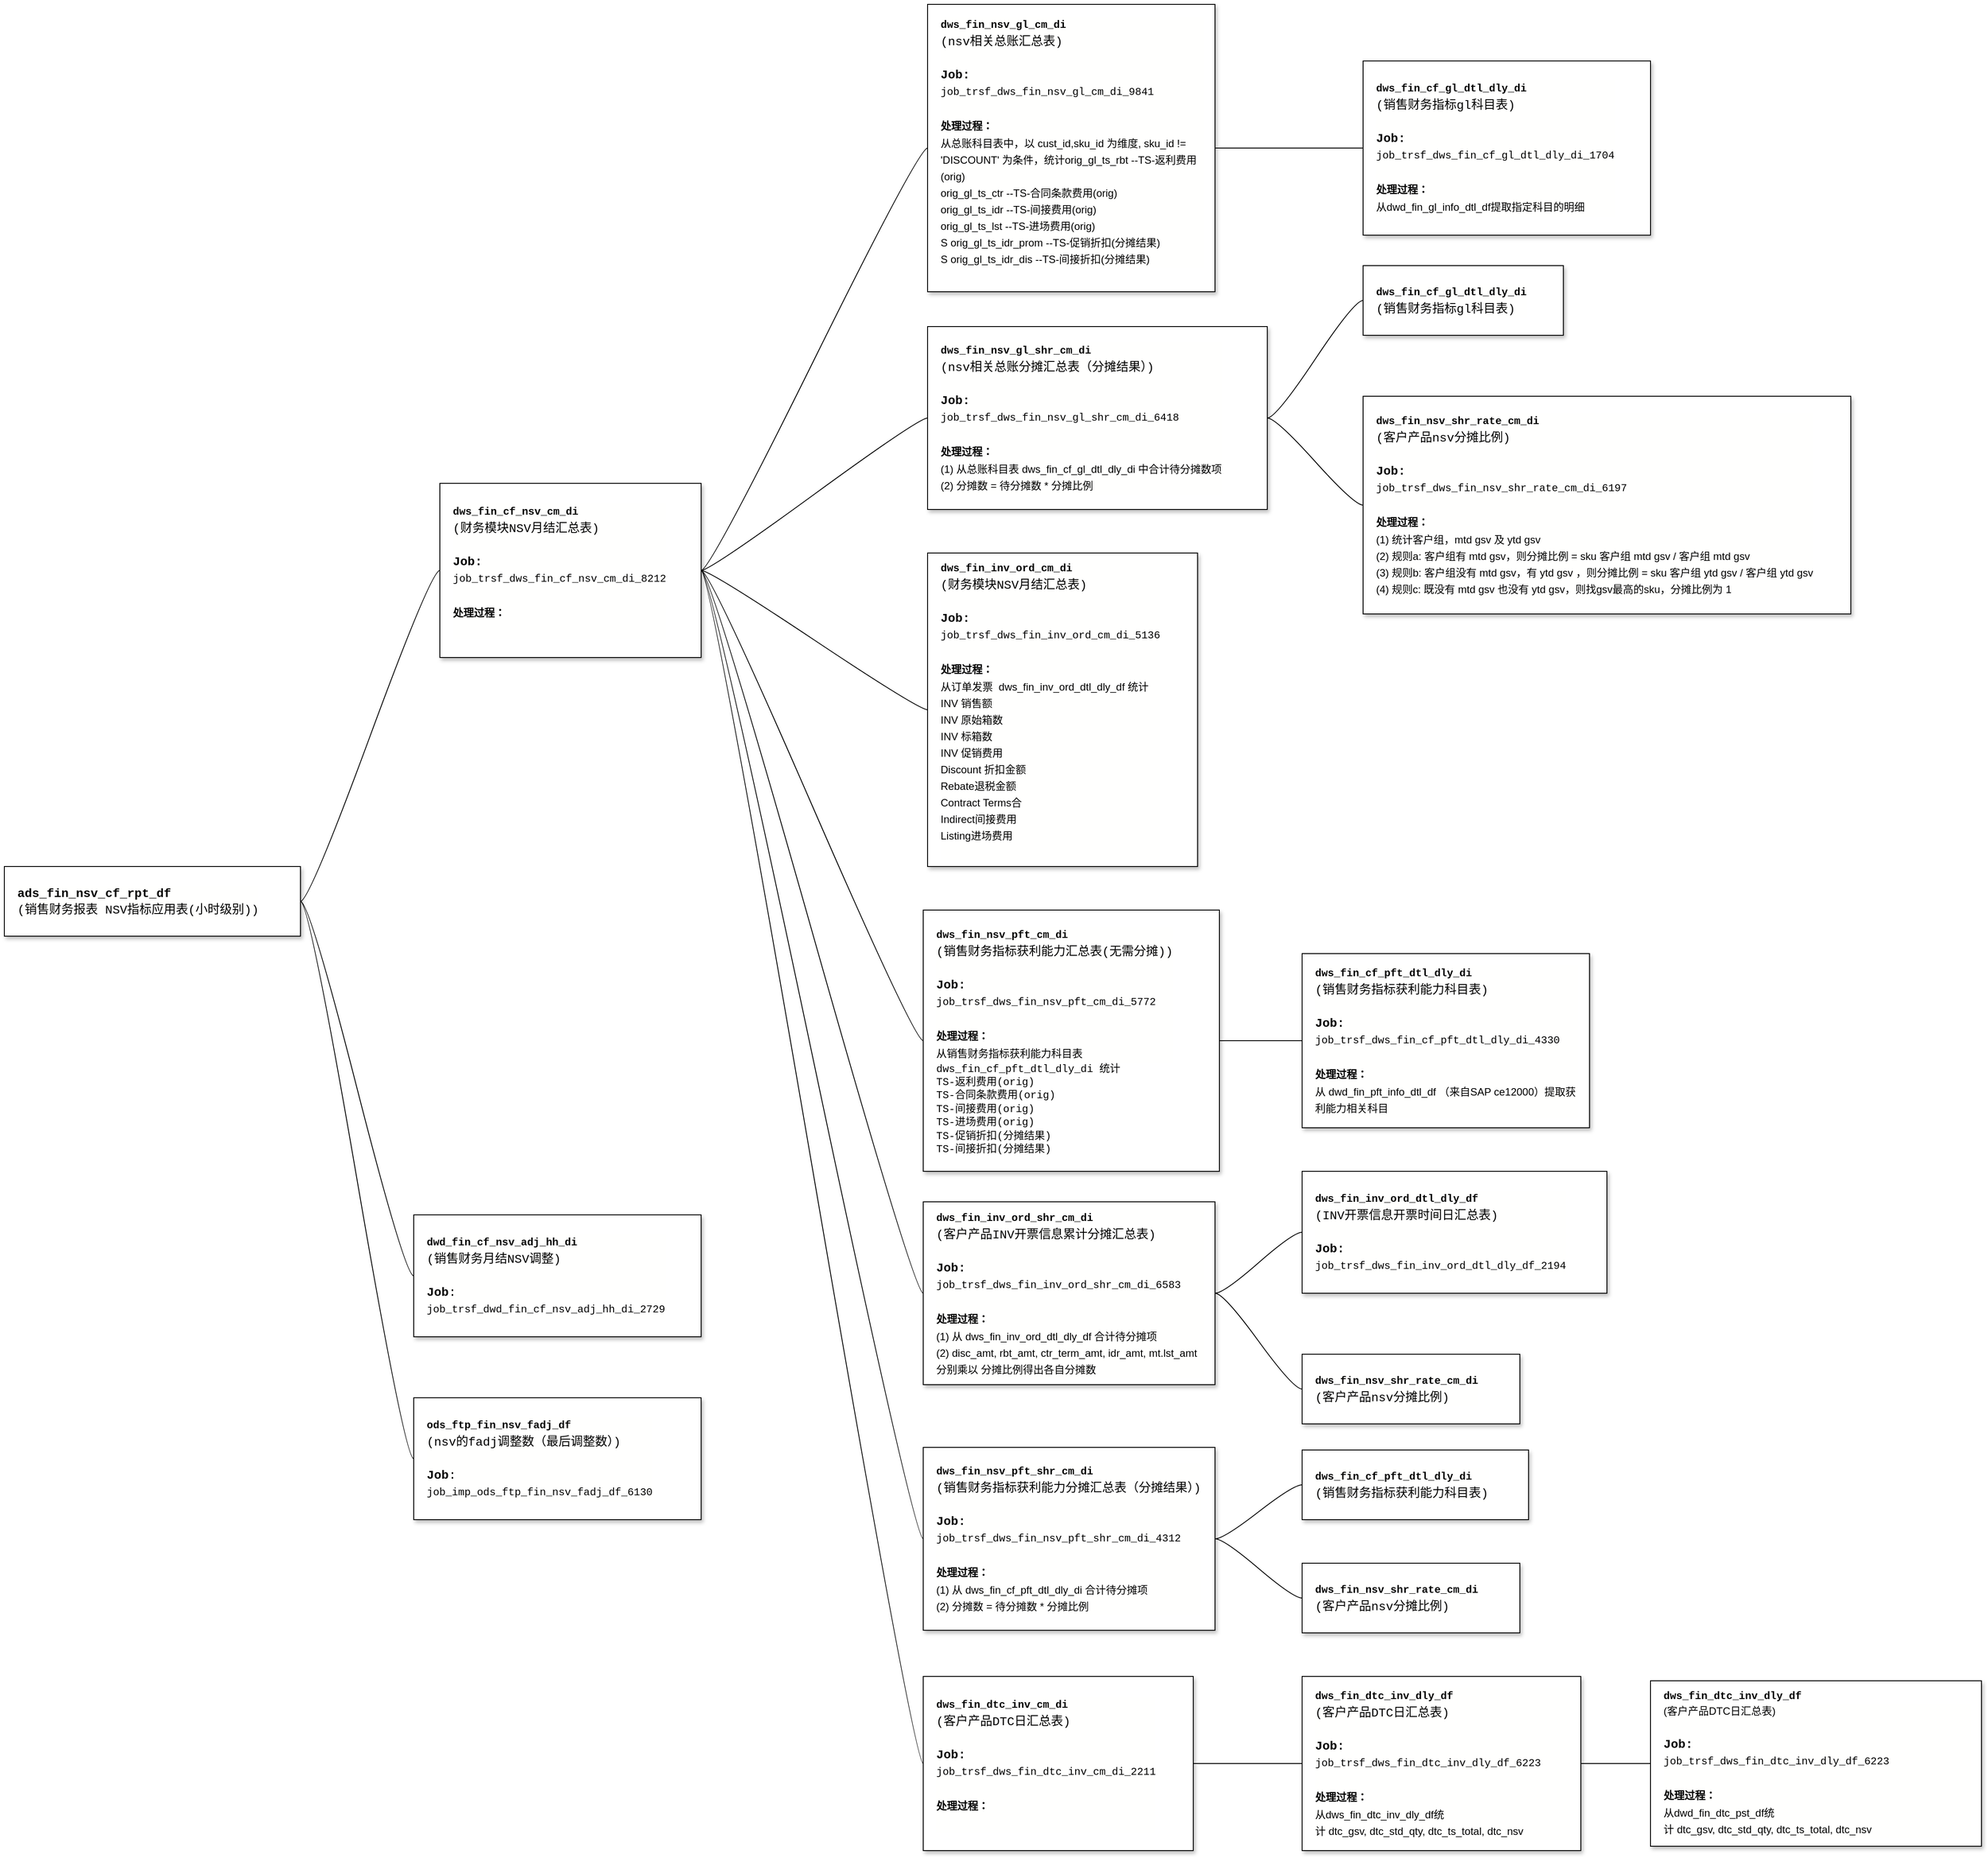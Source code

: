 <mxfile version="22.1.18" type="github">
  <diagram name="第 1 页" id="lyR7plTBhS6jm25HHeXX">
    <mxGraphModel dx="2514" dy="878" grid="1" gridSize="10" guides="1" tooltips="1" connect="1" arrows="1" fold="1" page="1" pageScale="1" pageWidth="827" pageHeight="1169" math="0" shadow="0">
      <root>
        <mxCell id="0" />
        <mxCell id="1" parent="0" />
        <mxCell id="bTSbOXXRGPCNgvXaSEfL-14" value="" style="edgeStyle=entityRelationEdgeStyle;rounded=0;orthogonalLoop=1;jettySize=auto;html=1;startArrow=none;endArrow=none;segment=10;curved=1;sourcePerimeterSpacing=0;targetPerimeterSpacing=0;" edge="1" parent="1" source="bTSbOXXRGPCNgvXaSEfL-9" target="bTSbOXXRGPCNgvXaSEfL-13">
          <mxGeometry relative="1" as="geometry" />
        </mxCell>
        <mxCell id="bTSbOXXRGPCNgvXaSEfL-20" value="" style="edgeStyle=entityRelationEdgeStyle;rounded=0;orthogonalLoop=1;jettySize=auto;html=1;startArrow=none;endArrow=none;segment=10;curved=1;sourcePerimeterSpacing=0;targetPerimeterSpacing=0;" edge="1" parent="1" source="bTSbOXXRGPCNgvXaSEfL-9" target="bTSbOXXRGPCNgvXaSEfL-19">
          <mxGeometry relative="1" as="geometry" />
        </mxCell>
        <mxCell id="bTSbOXXRGPCNgvXaSEfL-59" value="" style="edgeStyle=entityRelationEdgeStyle;rounded=0;orthogonalLoop=1;jettySize=auto;html=1;startArrow=none;endArrow=none;segment=10;curved=1;sourcePerimeterSpacing=0;targetPerimeterSpacing=0;" edge="1" parent="1" source="bTSbOXXRGPCNgvXaSEfL-9" target="bTSbOXXRGPCNgvXaSEfL-58">
          <mxGeometry relative="1" as="geometry" />
        </mxCell>
        <mxCell id="bTSbOXXRGPCNgvXaSEfL-9" value="&lt;div style=&quot;background-color: rgb(255, 255, 254); font-family: Consolas, &amp;quot;Courier New&amp;quot;, monospace; font-size: 14px; line-height: 19px;&quot;&gt;&lt;b&gt;ads_fin_nsv_cf_rpt_df&lt;/b&gt;&lt;/div&gt;&lt;div style=&quot;background-color: rgb(255, 255, 254); font-family: Consolas, &amp;quot;Courier New&amp;quot;, monospace; font-size: 14px; line-height: 19px;&quot;&gt;(销售财务报表 NSV指标应用表(小时级别))&lt;/div&gt;" style="whiteSpace=wrap;html=1;rounded=0;arcSize=50;align=left;verticalAlign=middle;strokeWidth=1;autosize=1;spacing=15;treeFolding=1;treeMoving=1;newEdgeStyle={&quot;edgeStyle&quot;:&quot;entityRelationEdgeStyle&quot;,&quot;startArrow&quot;:&quot;none&quot;,&quot;endArrow&quot;:&quot;none&quot;,&quot;segment&quot;:10,&quot;curved&quot;:1,&quot;sourcePerimeterSpacing&quot;:0,&quot;targetPerimeterSpacing&quot;:0};shadow=1;" vertex="1" parent="1">
          <mxGeometry x="-330" y="1040" width="340" height="80" as="geometry" />
        </mxCell>
        <mxCell id="bTSbOXXRGPCNgvXaSEfL-16" value="" style="edgeStyle=entityRelationEdgeStyle;rounded=0;orthogonalLoop=1;jettySize=auto;html=1;startArrow=none;endArrow=none;segment=10;curved=1;sourcePerimeterSpacing=0;targetPerimeterSpacing=0;" edge="1" parent="1" source="bTSbOXXRGPCNgvXaSEfL-13" target="bTSbOXXRGPCNgvXaSEfL-15">
          <mxGeometry relative="1" as="geometry" />
        </mxCell>
        <mxCell id="bTSbOXXRGPCNgvXaSEfL-22" value="" style="edgeStyle=entityRelationEdgeStyle;rounded=0;orthogonalLoop=1;jettySize=auto;html=1;startArrow=none;endArrow=none;segment=10;curved=1;sourcePerimeterSpacing=0;targetPerimeterSpacing=0;" edge="1" parent="1" source="bTSbOXXRGPCNgvXaSEfL-13" target="bTSbOXXRGPCNgvXaSEfL-21">
          <mxGeometry relative="1" as="geometry" />
        </mxCell>
        <mxCell id="bTSbOXXRGPCNgvXaSEfL-28" value="" style="edgeStyle=entityRelationEdgeStyle;rounded=0;orthogonalLoop=1;jettySize=auto;html=1;startArrow=none;endArrow=none;segment=10;curved=1;sourcePerimeterSpacing=0;targetPerimeterSpacing=0;" edge="1" parent="1" source="bTSbOXXRGPCNgvXaSEfL-13" target="bTSbOXXRGPCNgvXaSEfL-27">
          <mxGeometry relative="1" as="geometry" />
        </mxCell>
        <mxCell id="bTSbOXXRGPCNgvXaSEfL-30" value="" style="edgeStyle=entityRelationEdgeStyle;rounded=0;orthogonalLoop=1;jettySize=auto;html=1;startArrow=none;endArrow=none;segment=10;curved=1;sourcePerimeterSpacing=0;targetPerimeterSpacing=0;" edge="1" parent="1" source="bTSbOXXRGPCNgvXaSEfL-13" target="bTSbOXXRGPCNgvXaSEfL-29">
          <mxGeometry relative="1" as="geometry" />
        </mxCell>
        <mxCell id="bTSbOXXRGPCNgvXaSEfL-36" value="" style="edgeStyle=entityRelationEdgeStyle;rounded=0;orthogonalLoop=1;jettySize=auto;html=1;startArrow=none;endArrow=none;segment=10;curved=1;sourcePerimeterSpacing=0;targetPerimeterSpacing=0;" edge="1" parent="1" source="bTSbOXXRGPCNgvXaSEfL-13" target="bTSbOXXRGPCNgvXaSEfL-35">
          <mxGeometry relative="1" as="geometry" />
        </mxCell>
        <mxCell id="bTSbOXXRGPCNgvXaSEfL-45" value="" style="edgeStyle=entityRelationEdgeStyle;rounded=0;orthogonalLoop=1;jettySize=auto;html=1;startArrow=none;endArrow=none;segment=10;curved=1;sourcePerimeterSpacing=0;targetPerimeterSpacing=0;" edge="1" parent="1" source="bTSbOXXRGPCNgvXaSEfL-13" target="bTSbOXXRGPCNgvXaSEfL-44">
          <mxGeometry relative="1" as="geometry" />
        </mxCell>
        <mxCell id="bTSbOXXRGPCNgvXaSEfL-53" value="" style="edgeStyle=entityRelationEdgeStyle;rounded=0;orthogonalLoop=1;jettySize=auto;html=1;startArrow=none;endArrow=none;segment=10;curved=1;sourcePerimeterSpacing=0;targetPerimeterSpacing=0;" edge="1" parent="1" source="bTSbOXXRGPCNgvXaSEfL-13" target="bTSbOXXRGPCNgvXaSEfL-52">
          <mxGeometry relative="1" as="geometry" />
        </mxCell>
        <mxCell id="bTSbOXXRGPCNgvXaSEfL-13" value="&lt;div style=&quot;background-color: rgb(255, 255, 254); line-height: 19px;&quot;&gt;&lt;font face=&quot;Consolas, Courier New, monospace&quot;&gt;&lt;b&gt;dws_fin_cf_nsv_cm_di&lt;/b&gt;&lt;/font&gt;&lt;br&gt;&lt;/div&gt;&lt;div style=&quot;background-color: rgb(255, 255, 254); font-family: Consolas, &amp;quot;Courier New&amp;quot;, monospace; font-size: 14px; line-height: 19px;&quot;&gt;(财务模块NSV月结汇总表)&lt;/div&gt;&lt;div style=&quot;background-color: rgb(255, 255, 254); font-family: Consolas, &amp;quot;Courier New&amp;quot;, monospace; font-size: 14px; line-height: 19px;&quot;&gt;&lt;br&gt;&lt;/div&gt;&lt;div style=&quot;background-color: rgb(255, 255, 254); font-family: Consolas, &amp;quot;Courier New&amp;quot;, monospace; font-size: 14px; line-height: 19px;&quot;&gt;&lt;b&gt;Job:&lt;/b&gt;&lt;/div&gt;&lt;div style=&quot;background-color: rgb(255, 255, 254); line-height: 19px;&quot;&gt;&lt;font face=&quot;Consolas, Courier New, monospace&quot;&gt;job_trsf_dws_fin_cf_nsv_cm_di_8212&lt;/font&gt;&lt;br&gt;&lt;/div&gt;&lt;div style=&quot;background-color: rgb(255, 255, 254); line-height: 19px;&quot;&gt;&lt;font face=&quot;Consolas, Courier New, monospace&quot;&gt;&lt;br&gt;&lt;/font&gt;&lt;/div&gt;&lt;div style=&quot;background-color: rgb(255, 255, 254); line-height: 19px;&quot;&gt;&lt;font face=&quot;Consolas, Courier New, monospace&quot;&gt;&lt;b&gt;处理过程：&lt;/b&gt;&lt;/font&gt;&lt;/div&gt;&lt;div style=&quot;background-color: rgb(255, 255, 254); line-height: 19px;&quot;&gt;&lt;br&gt;&lt;/div&gt;" style="whiteSpace=wrap;html=1;rounded=0;arcSize=50;align=left;verticalAlign=middle;strokeWidth=1;autosize=1;spacing=15;treeFolding=1;treeMoving=1;newEdgeStyle={&quot;edgeStyle&quot;:&quot;entityRelationEdgeStyle&quot;,&quot;startArrow&quot;:&quot;none&quot;,&quot;endArrow&quot;:&quot;none&quot;,&quot;segment&quot;:10,&quot;curved&quot;:1,&quot;sourcePerimeterSpacing&quot;:0,&quot;targetPerimeterSpacing&quot;:0};shadow=1;" vertex="1" parent="1">
          <mxGeometry x="170" y="600" width="300" height="200" as="geometry" />
        </mxCell>
        <mxCell id="bTSbOXXRGPCNgvXaSEfL-18" value="" style="edgeStyle=entityRelationEdgeStyle;rounded=0;orthogonalLoop=1;jettySize=auto;html=1;startArrow=none;endArrow=none;segment=10;curved=1;sourcePerimeterSpacing=0;targetPerimeterSpacing=0;" edge="1" parent="1" source="bTSbOXXRGPCNgvXaSEfL-15" target="bTSbOXXRGPCNgvXaSEfL-17">
          <mxGeometry relative="1" as="geometry" />
        </mxCell>
        <mxCell id="bTSbOXXRGPCNgvXaSEfL-15" value="&lt;div style=&quot;background-color: rgb(255, 255, 254); line-height: 19px;&quot;&gt;&lt;font face=&quot;Consolas, Courier New, monospace&quot;&gt;&lt;b&gt;dws_fin_nsv_gl_cm_di&lt;/b&gt;&lt;/font&gt;&lt;br&gt;&lt;/div&gt;&lt;div style=&quot;background-color: rgb(255, 255, 254); font-family: Consolas, &amp;quot;Courier New&amp;quot;, monospace; font-size: 14px; line-height: 19px;&quot;&gt;(nsv相关总账汇总表)&lt;/div&gt;&lt;div style=&quot;background-color: rgb(255, 255, 254); font-family: Consolas, &amp;quot;Courier New&amp;quot;, monospace; font-size: 14px; line-height: 19px;&quot;&gt;&lt;br&gt;&lt;/div&gt;&lt;div style=&quot;background-color: rgb(255, 255, 254); font-family: Consolas, &amp;quot;Courier New&amp;quot;, monospace; font-size: 14px; line-height: 19px;&quot;&gt;&lt;b&gt;Job:&lt;/b&gt;&lt;/div&gt;&lt;div style=&quot;background-color: rgb(255, 255, 254); line-height: 19px;&quot;&gt;&lt;font face=&quot;Consolas, Courier New, monospace&quot;&gt;job_trsf_dws_fin_nsv_gl_cm_di_9841&lt;/font&gt;&lt;br&gt;&lt;/div&gt;&lt;div style=&quot;background-color: rgb(255, 255, 254); line-height: 19px;&quot;&gt;&lt;font face=&quot;Consolas, Courier New, monospace&quot;&gt;&lt;br&gt;&lt;/font&gt;&lt;/div&gt;&lt;div style=&quot;background-color: rgb(255, 255, 254); line-height: 19px;&quot;&gt;&lt;font face=&quot;Consolas, Courier New, monospace&quot;&gt;&lt;b&gt;处理过程：&lt;/b&gt;&lt;/font&gt;&lt;/div&gt;&lt;div style=&quot;background-color: rgb(255, 255, 254); line-height: 19px;&quot;&gt;从总账科目表中，以 cust_id,sku_id 为维度, sku_id != &#39;DISCOUNT&#39; 为条件，统计orig_gl_ts_rbt --TS-返利费用(orig)&lt;/div&gt;&lt;div style=&quot;background-color: rgb(255, 255, 254); line-height: 19px;&quot;&gt;orig_gl_ts_ctr --TS-合同条款费用(orig)&lt;/div&gt;&lt;div style=&quot;background-color: rgb(255, 255, 254); line-height: 19px;&quot;&gt;orig_gl_ts_idr --TS-间接费用(orig)&lt;/div&gt;&lt;div style=&quot;background-color: rgb(255, 255, 254); line-height: 19px;&quot;&gt;orig_gl_ts_lst --TS-进场费用(orig)&lt;/div&gt;&lt;div style=&quot;background-color: rgb(255, 255, 254); line-height: 19px;&quot;&gt;S orig_gl_ts_idr_prom --TS-促销折扣(分摊结果)&lt;/div&gt;&lt;div style=&quot;background-color: rgb(255, 255, 254); line-height: 19px;&quot;&gt;S orig_gl_ts_idr_dis --TS-间接折扣(分摊结果)&lt;/div&gt;&lt;div&gt;&lt;br&gt;&lt;/div&gt;" style="whiteSpace=wrap;html=1;rounded=0;arcSize=50;align=left;verticalAlign=middle;strokeWidth=1;autosize=1;spacing=15;treeFolding=1;treeMoving=1;newEdgeStyle={&quot;edgeStyle&quot;:&quot;entityRelationEdgeStyle&quot;,&quot;startArrow&quot;:&quot;none&quot;,&quot;endArrow&quot;:&quot;none&quot;,&quot;segment&quot;:10,&quot;curved&quot;:1,&quot;sourcePerimeterSpacing&quot;:0,&quot;targetPerimeterSpacing&quot;:0};shadow=1;" vertex="1" parent="1">
          <mxGeometry x="730" y="50" width="330" height="330" as="geometry" />
        </mxCell>
        <mxCell id="bTSbOXXRGPCNgvXaSEfL-17" value="&lt;div style=&quot;background-color: rgb(255, 255, 254); line-height: 19px;&quot;&gt;&lt;font face=&quot;Consolas, Courier New, monospace&quot;&gt;&lt;b&gt;dws_fin_cf_gl_dtl_dly_di&lt;/b&gt;&lt;/font&gt;&lt;br&gt;&lt;/div&gt;&lt;div style=&quot;background-color: rgb(255, 255, 254); font-family: Consolas, &amp;quot;Courier New&amp;quot;, monospace; font-size: 14px; line-height: 19px;&quot;&gt;(销售财务指标gl科目表)&lt;/div&gt;&lt;div style=&quot;background-color: rgb(255, 255, 254); font-family: Consolas, &amp;quot;Courier New&amp;quot;, monospace; font-size: 14px; line-height: 19px;&quot;&gt;&lt;br&gt;&lt;/div&gt;&lt;div style=&quot;background-color: rgb(255, 255, 254); font-family: Consolas, &amp;quot;Courier New&amp;quot;, monospace; font-size: 14px; line-height: 19px;&quot;&gt;&lt;b&gt;Job:&lt;/b&gt;&lt;/div&gt;&lt;div style=&quot;background-color: rgb(255, 255, 254); line-height: 19px;&quot;&gt;&lt;font face=&quot;Consolas, Courier New, monospace&quot;&gt;job_trsf_dws_fin_cf_gl_dtl_dly_di_1704&lt;/font&gt;&lt;br&gt;&lt;/div&gt;&lt;div style=&quot;background-color: rgb(255, 255, 254); line-height: 19px;&quot;&gt;&lt;font face=&quot;Consolas, Courier New, monospace&quot;&gt;&lt;br&gt;&lt;/font&gt;&lt;/div&gt;&lt;div style=&quot;background-color: rgb(255, 255, 254); line-height: 19px;&quot;&gt;&lt;font face=&quot;Consolas, Courier New, monospace&quot;&gt;&lt;b&gt;处理过程：&lt;/b&gt;&lt;/font&gt;&lt;/div&gt;&lt;div style=&quot;background-color: rgb(255, 255, 254); line-height: 19px;&quot;&gt;&lt;font face=&quot;Consolas, Courier New, monospace&quot;&gt;从&lt;/font&gt;dwd_fin_gl_info_dtl_df提取指定科目的明细&lt;/div&gt;" style="whiteSpace=wrap;html=1;rounded=0;arcSize=50;align=left;verticalAlign=middle;strokeWidth=1;autosize=1;spacing=15;treeFolding=1;treeMoving=1;newEdgeStyle={&quot;edgeStyle&quot;:&quot;entityRelationEdgeStyle&quot;,&quot;startArrow&quot;:&quot;none&quot;,&quot;endArrow&quot;:&quot;none&quot;,&quot;segment&quot;:10,&quot;curved&quot;:1,&quot;sourcePerimeterSpacing&quot;:0,&quot;targetPerimeterSpacing&quot;:0};shadow=1;" vertex="1" parent="1">
          <mxGeometry x="1230" y="115" width="330" height="200" as="geometry" />
        </mxCell>
        <mxCell id="bTSbOXXRGPCNgvXaSEfL-19" value="&lt;div style=&quot;background-color: rgb(255, 255, 254); line-height: 19px;&quot;&gt;&lt;font face=&quot;Consolas, Courier New, monospace&quot;&gt;&lt;b&gt;dwd_fin_cf_nsv_adj_hh_di&lt;/b&gt;&lt;/font&gt;&lt;br&gt;&lt;/div&gt;&lt;div style=&quot;background-color: rgb(255, 255, 254); font-family: Consolas, &amp;quot;Courier New&amp;quot;, monospace; font-size: 14px; line-height: 19px;&quot;&gt;(销售财务月结NSV调整)&lt;/div&gt;&lt;div style=&quot;background-color: rgb(255, 255, 254); font-family: Consolas, &amp;quot;Courier New&amp;quot;, monospace; font-size: 14px; line-height: 19px;&quot;&gt;&lt;br&gt;&lt;/div&gt;&lt;div style=&quot;background-color: rgb(255, 255, 254); font-family: Consolas, &amp;quot;Courier New&amp;quot;, monospace; font-size: 14px; line-height: 19px;&quot;&gt;&lt;b&gt;Job&lt;/b&gt;:&lt;/div&gt;&lt;div style=&quot;background-color: rgb(255, 255, 254); line-height: 19px;&quot;&gt;&lt;span style=&quot;font-family: Consolas, &amp;quot;Courier New&amp;quot;, monospace;&quot;&gt;job_trsf_dwd_fin_cf_nsv_adj_hh_di_2729&lt;/span&gt;&lt;/div&gt;" style="whiteSpace=wrap;html=1;rounded=0;arcSize=50;align=left;verticalAlign=middle;strokeWidth=1;autosize=1;spacing=15;treeFolding=1;treeMoving=1;newEdgeStyle={&quot;edgeStyle&quot;:&quot;entityRelationEdgeStyle&quot;,&quot;startArrow&quot;:&quot;none&quot;,&quot;endArrow&quot;:&quot;none&quot;,&quot;segment&quot;:10,&quot;curved&quot;:1,&quot;sourcePerimeterSpacing&quot;:0,&quot;targetPerimeterSpacing&quot;:0};shadow=1;" vertex="1" parent="1">
          <mxGeometry x="140" y="1440" width="330" height="140" as="geometry" />
        </mxCell>
        <mxCell id="bTSbOXXRGPCNgvXaSEfL-24" value="" style="edgeStyle=entityRelationEdgeStyle;rounded=0;orthogonalLoop=1;jettySize=auto;html=1;startArrow=none;endArrow=none;segment=10;curved=1;sourcePerimeterSpacing=0;targetPerimeterSpacing=0;" edge="1" parent="1" source="bTSbOXXRGPCNgvXaSEfL-21" target="bTSbOXXRGPCNgvXaSEfL-23">
          <mxGeometry relative="1" as="geometry" />
        </mxCell>
        <mxCell id="bTSbOXXRGPCNgvXaSEfL-26" value="" style="edgeStyle=entityRelationEdgeStyle;rounded=0;orthogonalLoop=1;jettySize=auto;html=1;startArrow=none;endArrow=none;segment=10;curved=1;sourcePerimeterSpacing=0;targetPerimeterSpacing=0;" edge="1" parent="1" source="bTSbOXXRGPCNgvXaSEfL-21" target="bTSbOXXRGPCNgvXaSEfL-25">
          <mxGeometry relative="1" as="geometry" />
        </mxCell>
        <mxCell id="bTSbOXXRGPCNgvXaSEfL-21" value="&lt;div style=&quot;background-color: rgb(255, 255, 254); line-height: 19px;&quot;&gt;&lt;font face=&quot;Consolas, Courier New, monospace&quot;&gt;&lt;b&gt;dws_fin_nsv_gl_shr_cm_di&lt;/b&gt;&lt;/font&gt;&lt;br&gt;&lt;/div&gt;&lt;div style=&quot;background-color: rgb(255, 255, 254); font-family: Consolas, &amp;quot;Courier New&amp;quot;, monospace; font-size: 14px; line-height: 19px;&quot;&gt;(nsv相关总账分摊汇总表（分摊结果）)&lt;/div&gt;&lt;div style=&quot;background-color: rgb(255, 255, 254); font-family: Consolas, &amp;quot;Courier New&amp;quot;, monospace; font-size: 14px; line-height: 19px;&quot;&gt;&lt;br&gt;&lt;/div&gt;&lt;div style=&quot;background-color: rgb(255, 255, 254); font-family: Consolas, &amp;quot;Courier New&amp;quot;, monospace; font-size: 14px; line-height: 19px;&quot;&gt;&lt;b&gt;Job:&lt;/b&gt;&lt;/div&gt;&lt;div style=&quot;background-color: rgb(255, 255, 254); line-height: 19px;&quot;&gt;&lt;font face=&quot;Consolas, Courier New, monospace&quot;&gt;job_trsf_dws_fin_nsv_gl_shr_cm_di_6418&lt;/font&gt;&lt;br&gt;&lt;/div&gt;&lt;div style=&quot;background-color: rgb(255, 255, 254); line-height: 19px;&quot;&gt;&lt;font face=&quot;Consolas, Courier New, monospace&quot;&gt;&lt;br&gt;&lt;/font&gt;&lt;/div&gt;&lt;div style=&quot;background-color: rgb(255, 255, 254); line-height: 19px;&quot;&gt;&lt;font face=&quot;Consolas, Courier New, monospace&quot;&gt;&lt;b&gt;处理过程：&lt;/b&gt;&lt;/font&gt;&lt;/div&gt;&lt;div style=&quot;background-color: rgb(255, 255, 254); line-height: 19px;&quot;&gt;(1) 从总账科目表&amp;nbsp;dws_fin_cf_gl_dtl_dly_di 中合计待分摊数项&lt;/div&gt;&lt;div style=&quot;background-color: rgb(255, 255, 254); line-height: 19px;&quot;&gt;(2) 分摊数 = 待分摊数 * 分摊比例&lt;/div&gt;" style="whiteSpace=wrap;html=1;rounded=0;arcSize=50;align=left;verticalAlign=middle;strokeWidth=1;autosize=1;spacing=15;treeFolding=1;treeMoving=1;newEdgeStyle={&quot;edgeStyle&quot;:&quot;entityRelationEdgeStyle&quot;,&quot;startArrow&quot;:&quot;none&quot;,&quot;endArrow&quot;:&quot;none&quot;,&quot;segment&quot;:10,&quot;curved&quot;:1,&quot;sourcePerimeterSpacing&quot;:0,&quot;targetPerimeterSpacing&quot;:0};shadow=1;" vertex="1" parent="1">
          <mxGeometry x="730" y="420" width="390" height="210" as="geometry" />
        </mxCell>
        <mxCell id="bTSbOXXRGPCNgvXaSEfL-23" value="&lt;div style=&quot;background-color: rgb(255, 255, 254); line-height: 19px;&quot;&gt;&lt;div style=&quot;font-family: Consolas, &amp;quot;Courier New&amp;quot;, monospace; font-size: 14px; line-height: 19px;&quot;&gt;&lt;div style=&quot;border-color: var(--border-color); font-family: Helvetica; font-size: 12px; line-height: 19px;&quot;&gt;&lt;font style=&quot;border-color: var(--border-color);&quot; face=&quot;Consolas, Courier New, monospace&quot;&gt;&lt;b style=&quot;border-color: var(--border-color);&quot;&gt;dws_fin_cf_gl_dtl_dly_di&lt;/b&gt;&lt;/font&gt;&lt;br style=&quot;border-color: var(--border-color);&quot;&gt;&lt;/div&gt;&lt;div style=&quot;border-color: var(--border-color); line-height: 19px;&quot;&gt;(销售财务指标gl科目表)&lt;/div&gt;&lt;/div&gt;&lt;/div&gt;" style="whiteSpace=wrap;html=1;rounded=0;arcSize=50;align=left;verticalAlign=middle;strokeWidth=1;autosize=1;spacing=15;treeFolding=1;treeMoving=1;newEdgeStyle={&quot;edgeStyle&quot;:&quot;entityRelationEdgeStyle&quot;,&quot;startArrow&quot;:&quot;none&quot;,&quot;endArrow&quot;:&quot;none&quot;,&quot;segment&quot;:10,&quot;curved&quot;:1,&quot;sourcePerimeterSpacing&quot;:0,&quot;targetPerimeterSpacing&quot;:0};shadow=1;" vertex="1" parent="1">
          <mxGeometry x="1230" y="350" width="230" height="80" as="geometry" />
        </mxCell>
        <mxCell id="bTSbOXXRGPCNgvXaSEfL-25" value="&lt;div style=&quot;background-color: rgb(255, 255, 254); line-height: 19px;&quot;&gt;&lt;font face=&quot;Consolas, Courier New, monospace&quot;&gt;&lt;b&gt;dws_fin_nsv_shr_rate_cm_di&lt;/b&gt;&lt;/font&gt;&lt;br&gt;&lt;/div&gt;&lt;div style=&quot;background-color: rgb(255, 255, 254); font-family: Consolas, &amp;quot;Courier New&amp;quot;, monospace; font-size: 14px; line-height: 19px;&quot;&gt;(客户产品nsv分摊比例)&lt;/div&gt;&lt;div style=&quot;background-color: rgb(255, 255, 254); font-family: Consolas, &amp;quot;Courier New&amp;quot;, monospace; font-size: 14px; line-height: 19px;&quot;&gt;&lt;br&gt;&lt;/div&gt;&lt;div style=&quot;background-color: rgb(255, 255, 254); font-family: Consolas, &amp;quot;Courier New&amp;quot;, monospace; font-size: 14px; line-height: 19px;&quot;&gt;&lt;b&gt;Job:&lt;/b&gt;&lt;/div&gt;&lt;div style=&quot;background-color: rgb(255, 255, 254); line-height: 19px;&quot;&gt;&lt;font face=&quot;Consolas, Courier New, monospace&quot;&gt;job_trsf_dws_fin_nsv_shr_rate_cm_di_6197&lt;/font&gt;&lt;br&gt;&lt;/div&gt;&lt;div style=&quot;background-color: rgb(255, 255, 254); line-height: 19px;&quot;&gt;&lt;font face=&quot;Consolas, Courier New, monospace&quot;&gt;&lt;br&gt;&lt;/font&gt;&lt;/div&gt;&lt;div style=&quot;background-color: rgb(255, 255, 254); line-height: 19px;&quot;&gt;&lt;font face=&quot;Consolas, Courier New, monospace&quot;&gt;&lt;b&gt;处理过程：&lt;/b&gt;&lt;/font&gt;&lt;/div&gt;&lt;div style=&quot;background-color: rgb(255, 255, 254); line-height: 19px;&quot;&gt;(1) 统计客户组，mtd gsv 及 ytd gsv&lt;/div&gt;&lt;div style=&quot;background-color: rgb(255, 255, 254); line-height: 19px;&quot;&gt;(2) 规则a: 客户组有 mtd gsv，则分摊比例 = sku 客户组 mtd gsv / 客户组 mtd gsv&lt;/div&gt;&lt;div style=&quot;background-color: rgb(255, 255, 254); line-height: 19px;&quot;&gt;(3) 规则b: 客户组没有 mtd gsv，有 ytd gsv ，则分摊比例 = sku 客户组 ytd gsv / 客户组 ytd gsv&lt;/div&gt;&lt;div style=&quot;background-color: rgb(255, 255, 254); line-height: 19px;&quot;&gt;(4) 规则c: 既没有 mtd gsv 也没有 ytd gsv，则找gsv最高的sku，分摊比例为 1&lt;/div&gt;" style="whiteSpace=wrap;html=1;rounded=0;arcSize=50;align=left;verticalAlign=middle;strokeWidth=1;autosize=1;spacing=15;treeFolding=1;treeMoving=1;newEdgeStyle={&quot;edgeStyle&quot;:&quot;entityRelationEdgeStyle&quot;,&quot;startArrow&quot;:&quot;none&quot;,&quot;endArrow&quot;:&quot;none&quot;,&quot;segment&quot;:10,&quot;curved&quot;:1,&quot;sourcePerimeterSpacing&quot;:0,&quot;targetPerimeterSpacing&quot;:0};shadow=1;" vertex="1" parent="1">
          <mxGeometry x="1230" y="500" width="560" height="250" as="geometry" />
        </mxCell>
        <mxCell id="bTSbOXXRGPCNgvXaSEfL-27" value="&lt;div style=&quot;background-color: rgb(255, 255, 254); line-height: 19px;&quot;&gt;&lt;font face=&quot;Consolas, Courier New, monospace&quot;&gt;&lt;b&gt;dws_fin_inv_ord_cm_di&lt;/b&gt;&lt;/font&gt;&lt;br&gt;&lt;/div&gt;&lt;div style=&quot;background-color: rgb(255, 255, 254); font-family: Consolas, &amp;quot;Courier New&amp;quot;, monospace; font-size: 14px; line-height: 19px;&quot;&gt;(财务模块NSV月结汇总表)&lt;/div&gt;&lt;div style=&quot;background-color: rgb(255, 255, 254); font-family: Consolas, &amp;quot;Courier New&amp;quot;, monospace; font-size: 14px; line-height: 19px;&quot;&gt;&lt;br&gt;&lt;/div&gt;&lt;div style=&quot;background-color: rgb(255, 255, 254); font-family: Consolas, &amp;quot;Courier New&amp;quot;, monospace; font-size: 14px; line-height: 19px;&quot;&gt;&lt;b&gt;Job:&lt;/b&gt;&lt;/div&gt;&lt;div style=&quot;background-color: rgb(255, 255, 254); line-height: 19px;&quot;&gt;&lt;font face=&quot;Consolas, Courier New, monospace&quot;&gt;job_trsf_dws_fin_inv_ord_cm_di_5136&lt;/font&gt;&lt;br&gt;&lt;/div&gt;&lt;div style=&quot;background-color: rgb(255, 255, 254); line-height: 19px;&quot;&gt;&lt;font face=&quot;Consolas, Courier New, monospace&quot;&gt;&lt;br&gt;&lt;/font&gt;&lt;/div&gt;&lt;div style=&quot;background-color: rgb(255, 255, 254); line-height: 19px;&quot;&gt;&lt;font face=&quot;Consolas, Courier New, monospace&quot;&gt;&lt;b&gt;处理过程：&lt;/b&gt;&lt;/font&gt;&lt;/div&gt;&lt;div style=&quot;background-color: rgb(255, 255, 254); line-height: 19px;&quot;&gt;从订单发票&amp;nbsp;&amp;nbsp;dws_fin_inv_ord_dtl_dly_df&amp;nbsp;统计&lt;/div&gt;&lt;div style=&quot;background-color: rgb(255, 255, 254); line-height: 19px;&quot;&gt;&lt;div style=&quot;line-height: 19px;&quot;&gt;INV 销售额&lt;/div&gt;&lt;div style=&quot;line-height: 19px;&quot;&gt;INV 原始箱数&lt;/div&gt;&lt;div style=&quot;line-height: 19px;&quot;&gt;INV 标箱数&lt;/div&gt;&lt;div style=&quot;line-height: 19px;&quot;&gt;INV 促销费用&lt;/div&gt;&lt;div style=&quot;line-height: 19px;&quot;&gt;Discount 折扣金额&lt;/div&gt;&lt;div style=&quot;line-height: 19px;&quot;&gt;Rebate退税金额&lt;/div&gt;&lt;div style=&quot;line-height: 19px;&quot;&gt;Contract Terms合&lt;/div&gt;&lt;div style=&quot;line-height: 19px;&quot;&gt;Indirect间接费用&lt;/div&gt;&lt;div style=&quot;line-height: 19px;&quot;&gt;Listing进场费用&lt;/div&gt;&lt;div&gt;&lt;br&gt;&lt;/div&gt;&lt;/div&gt;" style="whiteSpace=wrap;html=1;rounded=0;arcSize=50;align=left;verticalAlign=middle;strokeWidth=1;autosize=1;spacing=15;treeFolding=1;treeMoving=1;newEdgeStyle={&quot;edgeStyle&quot;:&quot;entityRelationEdgeStyle&quot;,&quot;startArrow&quot;:&quot;none&quot;,&quot;endArrow&quot;:&quot;none&quot;,&quot;segment&quot;:10,&quot;curved&quot;:1,&quot;sourcePerimeterSpacing&quot;:0,&quot;targetPerimeterSpacing&quot;:0};shadow=1;" vertex="1" parent="1">
          <mxGeometry x="730" y="680" width="310" height="360" as="geometry" />
        </mxCell>
        <mxCell id="bTSbOXXRGPCNgvXaSEfL-34" value="" style="edgeStyle=entityRelationEdgeStyle;rounded=0;orthogonalLoop=1;jettySize=auto;html=1;startArrow=none;endArrow=none;segment=10;curved=1;sourcePerimeterSpacing=0;targetPerimeterSpacing=0;" edge="1" parent="1" source="bTSbOXXRGPCNgvXaSEfL-29" target="bTSbOXXRGPCNgvXaSEfL-33">
          <mxGeometry relative="1" as="geometry" />
        </mxCell>
        <mxCell id="bTSbOXXRGPCNgvXaSEfL-29" value="&lt;div style=&quot;background-color: rgb(255, 255, 254); line-height: 19px;&quot;&gt;&lt;font face=&quot;Consolas, Courier New, monospace&quot;&gt;&lt;b&gt;dws_fin_nsv_pft_cm_di&lt;/b&gt;&lt;/font&gt;&lt;br&gt;&lt;/div&gt;&lt;div style=&quot;background-color: rgb(255, 255, 254); font-family: Consolas, &amp;quot;Courier New&amp;quot;, monospace; font-size: 14px; line-height: 19px;&quot;&gt;(销售财务指标获利能力汇总表(无需分摊))&lt;/div&gt;&lt;div style=&quot;background-color: rgb(255, 255, 254); font-family: Consolas, &amp;quot;Courier New&amp;quot;, monospace; font-size: 14px; line-height: 19px;&quot;&gt;&lt;br&gt;&lt;/div&gt;&lt;div style=&quot;background-color: rgb(255, 255, 254); font-family: Consolas, &amp;quot;Courier New&amp;quot;, monospace; font-size: 14px; line-height: 19px;&quot;&gt;&lt;b&gt;Job:&lt;/b&gt;&lt;/div&gt;&lt;div style=&quot;background-color: rgb(255, 255, 254); line-height: 19px;&quot;&gt;&lt;font face=&quot;Consolas, Courier New, monospace&quot;&gt;job_trsf_dws_fin_nsv_pft_cm_di_5772&lt;/font&gt;&lt;br&gt;&lt;/div&gt;&lt;div style=&quot;background-color: rgb(255, 255, 254); line-height: 19px;&quot;&gt;&lt;font face=&quot;Consolas, Courier New, monospace&quot;&gt;&lt;br&gt;&lt;/font&gt;&lt;/div&gt;&lt;div style=&quot;background-color: rgb(255, 255, 254); line-height: 19px;&quot;&gt;&lt;font face=&quot;Consolas, Courier New, monospace&quot;&gt;&lt;b&gt;处理过程：&lt;/b&gt;&lt;/font&gt;&lt;/div&gt;&lt;div style=&quot;background-color: rgb(255, 255, 254); line-height: 19px;&quot;&gt;从销售财务指标获利能力科目表&amp;nbsp;&lt;/div&gt;&lt;span style=&quot;font-family: Consolas, &amp;quot;Courier New&amp;quot;, monospace;&quot;&gt;dws_fin_cf_pft_dtl_dly_di&amp;nbsp;统计&lt;/span&gt;&lt;br&gt;&lt;div style=&quot;&quot;&gt;&lt;font face=&quot;Consolas, Courier New, monospace&quot;&gt;TS-返利费用(orig)&lt;/font&gt;&lt;/div&gt;&lt;div style=&quot;&quot;&gt;&lt;font face=&quot;Consolas, Courier New, monospace&quot;&gt;TS-合同条款费用(orig)&lt;/font&gt;&lt;/div&gt;&lt;div style=&quot;&quot;&gt;&lt;font face=&quot;Consolas, Courier New, monospace&quot;&gt;TS-间接费用(orig)&lt;/font&gt;&lt;/div&gt;&lt;div style=&quot;&quot;&gt;&lt;font face=&quot;Consolas, Courier New, monospace&quot;&gt;TS-进场费用(orig)&lt;/font&gt;&lt;/div&gt;&lt;div style=&quot;&quot;&gt;&lt;font face=&quot;Consolas, Courier New, monospace&quot;&gt;TS-促销折扣(分摊结果)&lt;/font&gt;&lt;/div&gt;&lt;div style=&quot;&quot;&gt;&lt;font face=&quot;Consolas, Courier New, monospace&quot;&gt;TS-间接折扣(分摊结果)&lt;/font&gt;&lt;/div&gt;" style="whiteSpace=wrap;html=1;rounded=0;arcSize=50;align=left;verticalAlign=middle;strokeWidth=1;autosize=1;spacing=15;treeFolding=1;treeMoving=1;newEdgeStyle={&quot;edgeStyle&quot;:&quot;entityRelationEdgeStyle&quot;,&quot;startArrow&quot;:&quot;none&quot;,&quot;endArrow&quot;:&quot;none&quot;,&quot;segment&quot;:10,&quot;curved&quot;:1,&quot;sourcePerimeterSpacing&quot;:0,&quot;targetPerimeterSpacing&quot;:0};shadow=1;" vertex="1" parent="1">
          <mxGeometry x="725" y="1090" width="340" height="300" as="geometry" />
        </mxCell>
        <mxCell id="bTSbOXXRGPCNgvXaSEfL-33" value="&lt;div style=&quot;background-color: rgb(255, 255, 254); line-height: 19px;&quot;&gt;&lt;font face=&quot;Consolas, Courier New, monospace&quot;&gt;&lt;b&gt;dws_fin_cf_pft_dtl_dly_di&lt;/b&gt;&lt;/font&gt;&lt;br&gt;&lt;/div&gt;&lt;div style=&quot;background-color: rgb(255, 255, 254); font-family: Consolas, &amp;quot;Courier New&amp;quot;, monospace; font-size: 14px; line-height: 19px;&quot;&gt;(销售财务指标获利能力科目表)&lt;/div&gt;&lt;div style=&quot;background-color: rgb(255, 255, 254); font-family: Consolas, &amp;quot;Courier New&amp;quot;, monospace; font-size: 14px; line-height: 19px;&quot;&gt;&lt;br&gt;&lt;/div&gt;&lt;div style=&quot;background-color: rgb(255, 255, 254); font-family: Consolas, &amp;quot;Courier New&amp;quot;, monospace; font-size: 14px; line-height: 19px;&quot;&gt;&lt;b&gt;Job:&lt;/b&gt;&lt;/div&gt;&lt;div style=&quot;background-color: rgb(255, 255, 254); line-height: 19px;&quot;&gt;&lt;font face=&quot;Consolas, Courier New, monospace&quot;&gt;job_trsf_dws_fin_cf_pft_dtl_dly_di_4330&lt;/font&gt;&lt;br&gt;&lt;/div&gt;&lt;div style=&quot;background-color: rgb(255, 255, 254); line-height: 19px;&quot;&gt;&lt;font face=&quot;Consolas, Courier New, monospace&quot;&gt;&lt;br&gt;&lt;/font&gt;&lt;/div&gt;&lt;div style=&quot;background-color: rgb(255, 255, 254); line-height: 19px;&quot;&gt;&lt;font face=&quot;Consolas, Courier New, monospace&quot;&gt;&lt;b&gt;处理过程：&lt;/b&gt;&lt;/font&gt;&lt;/div&gt;&lt;div style=&quot;background-color: rgb(255, 255, 254); line-height: 19px;&quot;&gt;从&amp;nbsp;dwd_fin_pft_info_dtl_df （来自SAP ce12000）提取获利能力相关科目&lt;/div&gt;" style="whiteSpace=wrap;html=1;rounded=0;arcSize=50;align=left;verticalAlign=middle;strokeWidth=1;autosize=1;spacing=15;treeFolding=1;treeMoving=1;newEdgeStyle={&quot;edgeStyle&quot;:&quot;entityRelationEdgeStyle&quot;,&quot;startArrow&quot;:&quot;none&quot;,&quot;endArrow&quot;:&quot;none&quot;,&quot;segment&quot;:10,&quot;curved&quot;:1,&quot;sourcePerimeterSpacing&quot;:0,&quot;targetPerimeterSpacing&quot;:0};shadow=1;" vertex="1" parent="1">
          <mxGeometry x="1160" y="1140" width="330" height="200" as="geometry" />
        </mxCell>
        <mxCell id="bTSbOXXRGPCNgvXaSEfL-38" value="" style="edgeStyle=entityRelationEdgeStyle;rounded=0;orthogonalLoop=1;jettySize=auto;html=1;startArrow=none;endArrow=none;segment=10;curved=1;sourcePerimeterSpacing=0;targetPerimeterSpacing=0;" edge="1" parent="1" source="bTSbOXXRGPCNgvXaSEfL-35" target="bTSbOXXRGPCNgvXaSEfL-37">
          <mxGeometry relative="1" as="geometry" />
        </mxCell>
        <mxCell id="bTSbOXXRGPCNgvXaSEfL-42" value="" style="edgeStyle=entityRelationEdgeStyle;rounded=0;orthogonalLoop=1;jettySize=auto;html=1;startArrow=none;endArrow=none;segment=10;curved=1;sourcePerimeterSpacing=0;targetPerimeterSpacing=0;" edge="1" parent="1" source="bTSbOXXRGPCNgvXaSEfL-35" target="bTSbOXXRGPCNgvXaSEfL-41">
          <mxGeometry relative="1" as="geometry" />
        </mxCell>
        <mxCell id="bTSbOXXRGPCNgvXaSEfL-35" value="&lt;div style=&quot;background-color: rgb(255, 255, 254); line-height: 19px;&quot;&gt;&lt;font face=&quot;Consolas, Courier New, monospace&quot;&gt;&lt;b&gt;dws_fin_inv_ord_shr_cm_di&lt;/b&gt;&lt;/font&gt;&lt;br&gt;&lt;/div&gt;&lt;div style=&quot;background-color: rgb(255, 255, 254); font-family: Consolas, &amp;quot;Courier New&amp;quot;, monospace; font-size: 14px; line-height: 19px;&quot;&gt;(客户产品INV开票信息累计分摊汇总表)&lt;/div&gt;&lt;div style=&quot;background-color: rgb(255, 255, 254); font-family: Consolas, &amp;quot;Courier New&amp;quot;, monospace; font-size: 14px; line-height: 19px;&quot;&gt;&lt;br&gt;&lt;/div&gt;&lt;div style=&quot;background-color: rgb(255, 255, 254); font-family: Consolas, &amp;quot;Courier New&amp;quot;, monospace; font-size: 14px; line-height: 19px;&quot;&gt;&lt;b&gt;Job:&lt;/b&gt;&lt;/div&gt;&lt;div style=&quot;background-color: rgb(255, 255, 254); line-height: 19px;&quot;&gt;&lt;font face=&quot;Consolas, Courier New, monospace&quot;&gt;job_trsf_dws_fin_inv_ord_shr_cm_di_6583&lt;/font&gt;&lt;br&gt;&lt;/div&gt;&lt;div style=&quot;background-color: rgb(255, 255, 254); line-height: 19px;&quot;&gt;&lt;font face=&quot;Consolas, Courier New, monospace&quot;&gt;&lt;br&gt;&lt;/font&gt;&lt;/div&gt;&lt;div style=&quot;background-color: rgb(255, 255, 254); line-height: 19px;&quot;&gt;&lt;font face=&quot;Consolas, Courier New, monospace&quot;&gt;&lt;b&gt;处理过程：&lt;/b&gt;&lt;/font&gt;&lt;/div&gt;&lt;div style=&quot;background-color: rgb(255, 255, 254); line-height: 19px;&quot;&gt;(1) 从&amp;nbsp;dws_fin_inv_ord_dtl_dly_df 合计待分摊项&lt;/div&gt;&lt;div style=&quot;background-color: rgb(255, 255, 254); line-height: 19px;&quot;&gt;(2)&amp;nbsp;disc_amt, rbt_amt, ctr_term_amt, idr_amt, mt.lst_amt 分别乘以 分摊比例得出各自分摊数&lt;/div&gt;" style="whiteSpace=wrap;html=1;rounded=0;arcSize=50;align=left;verticalAlign=middle;strokeWidth=1;autosize=1;spacing=15;treeFolding=1;treeMoving=1;newEdgeStyle={&quot;edgeStyle&quot;:&quot;entityRelationEdgeStyle&quot;,&quot;startArrow&quot;:&quot;none&quot;,&quot;endArrow&quot;:&quot;none&quot;,&quot;segment&quot;:10,&quot;curved&quot;:1,&quot;sourcePerimeterSpacing&quot;:0,&quot;targetPerimeterSpacing&quot;:0};shadow=1;" vertex="1" parent="1">
          <mxGeometry x="725" y="1425" width="335" height="210" as="geometry" />
        </mxCell>
        <mxCell id="bTSbOXXRGPCNgvXaSEfL-37" value="&lt;div style=&quot;background-color: rgb(255, 255, 254); line-height: 19px;&quot;&gt;&lt;font face=&quot;Consolas, Courier New, monospace&quot;&gt;&lt;b&gt;dws_fin_nsv_shr_rate_cm_di&lt;/b&gt;&lt;/font&gt;&lt;br&gt;&lt;/div&gt;&lt;div style=&quot;background-color: rgb(255, 255, 254); font-family: Consolas, &amp;quot;Courier New&amp;quot;, monospace; font-size: 14px; line-height: 19px;&quot;&gt;(客户产品nsv分摊比例)&lt;/div&gt;" style="whiteSpace=wrap;html=1;rounded=0;arcSize=50;align=left;verticalAlign=middle;strokeWidth=1;autosize=1;spacing=15;treeFolding=1;treeMoving=1;newEdgeStyle={&quot;edgeStyle&quot;:&quot;entityRelationEdgeStyle&quot;,&quot;startArrow&quot;:&quot;none&quot;,&quot;endArrow&quot;:&quot;none&quot;,&quot;segment&quot;:10,&quot;curved&quot;:1,&quot;sourcePerimeterSpacing&quot;:0,&quot;targetPerimeterSpacing&quot;:0};shadow=1;" vertex="1" parent="1">
          <mxGeometry x="1160" y="1600" width="250" height="80" as="geometry" />
        </mxCell>
        <mxCell id="bTSbOXXRGPCNgvXaSEfL-41" value="&lt;div style=&quot;background-color: rgb(255, 255, 254); line-height: 19px;&quot;&gt;&lt;font face=&quot;Consolas, Courier New, monospace&quot;&gt;&lt;b&gt;dws_fin_inv_ord_dtl_dly_df&lt;/b&gt;&lt;/font&gt;&lt;br&gt;&lt;/div&gt;&lt;div style=&quot;background-color: rgb(255, 255, 254); font-family: Consolas, &amp;quot;Courier New&amp;quot;, monospace; font-size: 14px; line-height: 19px;&quot;&gt;(INV开票信息开票时间日汇总表)&lt;/div&gt;&lt;div style=&quot;background-color: rgb(255, 255, 254); font-family: Consolas, &amp;quot;Courier New&amp;quot;, monospace; font-size: 14px; line-height: 19px;&quot;&gt;&lt;br&gt;&lt;/div&gt;&lt;div style=&quot;background-color: rgb(255, 255, 254); font-family: Consolas, &amp;quot;Courier New&amp;quot;, monospace; font-size: 14px; line-height: 19px;&quot;&gt;&lt;b&gt;Job:&lt;/b&gt;&lt;/div&gt;&lt;div style=&quot;background-color: rgb(255, 255, 254); line-height: 19px;&quot;&gt;&lt;font face=&quot;Consolas, Courier New, monospace&quot;&gt;job_trsf_dws_fin_inv_ord_dtl_dly_df_2194&lt;/font&gt;&lt;/div&gt;" style="whiteSpace=wrap;html=1;rounded=0;arcSize=50;align=left;verticalAlign=middle;strokeWidth=1;autosize=1;spacing=15;treeFolding=1;treeMoving=1;newEdgeStyle={&quot;edgeStyle&quot;:&quot;entityRelationEdgeStyle&quot;,&quot;startArrow&quot;:&quot;none&quot;,&quot;endArrow&quot;:&quot;none&quot;,&quot;segment&quot;:10,&quot;curved&quot;:1,&quot;sourcePerimeterSpacing&quot;:0,&quot;targetPerimeterSpacing&quot;:0};shadow=1;" vertex="1" parent="1">
          <mxGeometry x="1160" y="1390" width="350" height="140" as="geometry" />
        </mxCell>
        <mxCell id="bTSbOXXRGPCNgvXaSEfL-48" value="" style="edgeStyle=entityRelationEdgeStyle;rounded=0;orthogonalLoop=1;jettySize=auto;html=1;startArrow=none;endArrow=none;segment=10;curved=1;sourcePerimeterSpacing=0;targetPerimeterSpacing=0;" edge="1" parent="1" source="bTSbOXXRGPCNgvXaSEfL-44" target="bTSbOXXRGPCNgvXaSEfL-47">
          <mxGeometry relative="1" as="geometry" />
        </mxCell>
        <mxCell id="bTSbOXXRGPCNgvXaSEfL-50" value="" style="edgeStyle=entityRelationEdgeStyle;rounded=0;orthogonalLoop=1;jettySize=auto;html=1;startArrow=none;endArrow=none;segment=10;curved=1;sourcePerimeterSpacing=0;targetPerimeterSpacing=0;" edge="1" parent="1" source="bTSbOXXRGPCNgvXaSEfL-44" target="bTSbOXXRGPCNgvXaSEfL-49">
          <mxGeometry relative="1" as="geometry" />
        </mxCell>
        <mxCell id="bTSbOXXRGPCNgvXaSEfL-44" value="&lt;div style=&quot;background-color: rgb(255, 255, 254); line-height: 19px;&quot;&gt;&lt;font face=&quot;Consolas, Courier New, monospace&quot;&gt;&lt;b&gt;dws_fin_nsv_pft_shr_cm_di&lt;/b&gt;&lt;/font&gt;&lt;br&gt;&lt;/div&gt;&lt;div style=&quot;background-color: rgb(255, 255, 254); font-family: Consolas, &amp;quot;Courier New&amp;quot;, monospace; font-size: 14px; line-height: 19px;&quot;&gt;(销售财务指标获利能力分摊汇总表（分摊结果）)&lt;/div&gt;&lt;div style=&quot;background-color: rgb(255, 255, 254); font-family: Consolas, &amp;quot;Courier New&amp;quot;, monospace; font-size: 14px; line-height: 19px;&quot;&gt;&lt;br&gt;&lt;/div&gt;&lt;div style=&quot;background-color: rgb(255, 255, 254); font-family: Consolas, &amp;quot;Courier New&amp;quot;, monospace; font-size: 14px; line-height: 19px;&quot;&gt;&lt;b&gt;Job:&lt;/b&gt;&lt;/div&gt;&lt;div style=&quot;background-color: rgb(255, 255, 254); line-height: 19px;&quot;&gt;&lt;font face=&quot;Consolas, Courier New, monospace&quot;&gt;job_trsf_dws_fin_nsv_pft_shr_cm_di_4312&lt;/font&gt;&lt;br&gt;&lt;/div&gt;&lt;div style=&quot;background-color: rgb(255, 255, 254); line-height: 19px;&quot;&gt;&lt;font face=&quot;Consolas, Courier New, monospace&quot;&gt;&lt;br&gt;&lt;/font&gt;&lt;/div&gt;&lt;div style=&quot;background-color: rgb(255, 255, 254); line-height: 19px;&quot;&gt;&lt;font face=&quot;Consolas, Courier New, monospace&quot;&gt;&lt;b&gt;处理过程：&lt;/b&gt;&lt;/font&gt;&lt;/div&gt;&lt;div style=&quot;background-color: rgb(255, 255, 254); line-height: 19px;&quot;&gt;&lt;div style=&quot;border-color: var(--border-color); line-height: 19px;&quot;&gt;(1) 从&amp;nbsp;dws_fin_cf_pft_dtl_dly_di 合计待分摊项&lt;/div&gt;&lt;div style=&quot;border-color: var(--border-color); line-height: 19px;&quot;&gt;(2) 分摊数 = 待分摊数 * 分摊比例&lt;/div&gt;&lt;/div&gt;" style="whiteSpace=wrap;html=1;rounded=0;arcSize=50;align=left;verticalAlign=middle;strokeWidth=1;autosize=1;spacing=15;treeFolding=1;treeMoving=1;newEdgeStyle={&quot;edgeStyle&quot;:&quot;entityRelationEdgeStyle&quot;,&quot;startArrow&quot;:&quot;none&quot;,&quot;endArrow&quot;:&quot;none&quot;,&quot;segment&quot;:10,&quot;curved&quot;:1,&quot;sourcePerimeterSpacing&quot;:0,&quot;targetPerimeterSpacing&quot;:0};shadow=1;" vertex="1" parent="1">
          <mxGeometry x="725" y="1707" width="335" height="210" as="geometry" />
        </mxCell>
        <mxCell id="bTSbOXXRGPCNgvXaSEfL-47" value="&lt;div style=&quot;background-color: rgb(255, 255, 254); line-height: 19px;&quot;&gt;&lt;div style=&quot;border-color: var(--border-color); line-height: 19px;&quot;&gt;&lt;font style=&quot;border-color: var(--border-color);&quot; face=&quot;Consolas, Courier New, monospace&quot;&gt;&lt;b style=&quot;border-color: var(--border-color);&quot;&gt;dws_fin_cf_pft_dtl_dly_di&lt;/b&gt;&lt;/font&gt;&lt;br style=&quot;border-color: var(--border-color);&quot;&gt;&lt;/div&gt;&lt;div style=&quot;border-color: var(--border-color); font-family: Consolas, &amp;quot;Courier New&amp;quot;, monospace; font-size: 14px; line-height: 19px;&quot;&gt;(销售财务指标获利能力科目表)&lt;/div&gt;&lt;/div&gt;" style="whiteSpace=wrap;html=1;rounded=0;arcSize=50;align=left;verticalAlign=middle;strokeWidth=1;autosize=1;spacing=15;treeFolding=1;treeMoving=1;newEdgeStyle={&quot;edgeStyle&quot;:&quot;entityRelationEdgeStyle&quot;,&quot;startArrow&quot;:&quot;none&quot;,&quot;endArrow&quot;:&quot;none&quot;,&quot;segment&quot;:10,&quot;curved&quot;:1,&quot;sourcePerimeterSpacing&quot;:0,&quot;targetPerimeterSpacing&quot;:0};shadow=1;" vertex="1" parent="1">
          <mxGeometry x="1160" y="1710" width="260" height="80" as="geometry" />
        </mxCell>
        <mxCell id="bTSbOXXRGPCNgvXaSEfL-49" value="&lt;div style=&quot;background-color: rgb(255, 255, 254); line-height: 19px;&quot;&gt;&lt;div style=&quot;border-color: var(--border-color); line-height: 19px;&quot;&gt;&lt;font style=&quot;border-color: var(--border-color);&quot; face=&quot;Consolas, Courier New, monospace&quot;&gt;&lt;b style=&quot;border-color: var(--border-color);&quot;&gt;dws_fin_nsv_shr_rate_cm_di&lt;/b&gt;&lt;/font&gt;&lt;br style=&quot;border-color: var(--border-color);&quot;&gt;&lt;/div&gt;&lt;div style=&quot;border-color: var(--border-color); font-family: Consolas, &amp;quot;Courier New&amp;quot;, monospace; font-size: 14px; line-height: 19px;&quot;&gt;(客户产品nsv分摊比例)&lt;/div&gt;&lt;/div&gt;" style="whiteSpace=wrap;html=1;rounded=0;arcSize=50;align=left;verticalAlign=middle;strokeWidth=1;autosize=1;spacing=15;treeFolding=1;treeMoving=1;newEdgeStyle={&quot;edgeStyle&quot;:&quot;entityRelationEdgeStyle&quot;,&quot;startArrow&quot;:&quot;none&quot;,&quot;endArrow&quot;:&quot;none&quot;,&quot;segment&quot;:10,&quot;curved&quot;:1,&quot;sourcePerimeterSpacing&quot;:0,&quot;targetPerimeterSpacing&quot;:0};shadow=1;" vertex="1" parent="1">
          <mxGeometry x="1160" y="1840" width="250" height="80" as="geometry" />
        </mxCell>
        <mxCell id="bTSbOXXRGPCNgvXaSEfL-55" value="" style="edgeStyle=entityRelationEdgeStyle;rounded=0;orthogonalLoop=1;jettySize=auto;html=1;startArrow=none;endArrow=none;segment=10;curved=1;sourcePerimeterSpacing=0;targetPerimeterSpacing=0;" edge="1" parent="1" source="bTSbOXXRGPCNgvXaSEfL-52" target="bTSbOXXRGPCNgvXaSEfL-54">
          <mxGeometry relative="1" as="geometry" />
        </mxCell>
        <mxCell id="bTSbOXXRGPCNgvXaSEfL-52" value="&lt;div style=&quot;background-color: rgb(255, 255, 254); line-height: 19px;&quot;&gt;&lt;font face=&quot;Consolas, Courier New, monospace&quot;&gt;&lt;b&gt;dws_fin_dtc_inv_cm_di&lt;/b&gt;&lt;/font&gt;&lt;br&gt;&lt;/div&gt;&lt;div style=&quot;background-color: rgb(255, 255, 254); font-family: Consolas, &amp;quot;Courier New&amp;quot;, monospace; font-size: 14px; line-height: 19px;&quot;&gt;(客户产品DTC日汇总表)&lt;/div&gt;&lt;div style=&quot;background-color: rgb(255, 255, 254); font-family: Consolas, &amp;quot;Courier New&amp;quot;, monospace; font-size: 14px; line-height: 19px;&quot;&gt;&lt;br&gt;&lt;/div&gt;&lt;div style=&quot;background-color: rgb(255, 255, 254); font-family: Consolas, &amp;quot;Courier New&amp;quot;, monospace; font-size: 14px; line-height: 19px;&quot;&gt;&lt;b&gt;Job:&lt;/b&gt;&lt;/div&gt;&lt;div style=&quot;background-color: rgb(255, 255, 254); line-height: 19px;&quot;&gt;&lt;font face=&quot;Consolas, Courier New, monospace&quot;&gt;job_trsf_dws_fin_dtc_inv_cm_di_2211&lt;/font&gt;&lt;br&gt;&lt;/div&gt;&lt;div style=&quot;background-color: rgb(255, 255, 254); line-height: 19px;&quot;&gt;&lt;font face=&quot;Consolas, Courier New, monospace&quot;&gt;&lt;br&gt;&lt;/font&gt;&lt;/div&gt;&lt;div style=&quot;background-color: rgb(255, 255, 254); line-height: 19px;&quot;&gt;&lt;font face=&quot;Consolas, Courier New, monospace&quot;&gt;&lt;b&gt;处理过程：&lt;/b&gt;&lt;/font&gt;&lt;/div&gt;&lt;div style=&quot;background-color: rgb(255, 255, 254); line-height: 19px;&quot;&gt;&lt;br&gt;&lt;/div&gt;" style="whiteSpace=wrap;html=1;rounded=0;arcSize=50;align=left;verticalAlign=middle;strokeWidth=1;autosize=1;spacing=15;treeFolding=1;treeMoving=1;newEdgeStyle={&quot;edgeStyle&quot;:&quot;entityRelationEdgeStyle&quot;,&quot;startArrow&quot;:&quot;none&quot;,&quot;endArrow&quot;:&quot;none&quot;,&quot;segment&quot;:10,&quot;curved&quot;:1,&quot;sourcePerimeterSpacing&quot;:0,&quot;targetPerimeterSpacing&quot;:0};shadow=1;" vertex="1" parent="1">
          <mxGeometry x="725" y="1970" width="310" height="200" as="geometry" />
        </mxCell>
        <mxCell id="bTSbOXXRGPCNgvXaSEfL-57" value="" style="edgeStyle=entityRelationEdgeStyle;rounded=0;orthogonalLoop=1;jettySize=auto;html=1;startArrow=none;endArrow=none;segment=10;curved=1;sourcePerimeterSpacing=0;targetPerimeterSpacing=0;" edge="1" parent="1" source="bTSbOXXRGPCNgvXaSEfL-54" target="bTSbOXXRGPCNgvXaSEfL-56">
          <mxGeometry relative="1" as="geometry" />
        </mxCell>
        <mxCell id="bTSbOXXRGPCNgvXaSEfL-54" value="&lt;div style=&quot;background-color: rgb(255, 255, 254); line-height: 19px;&quot;&gt;&lt;font face=&quot;Consolas, Courier New, monospace&quot;&gt;&lt;b&gt;dws_fin_dtc_inv_dly_df&lt;/b&gt;&lt;/font&gt;&lt;br&gt;&lt;/div&gt;&lt;div style=&quot;background-color: rgb(255, 255, 254); font-family: Consolas, &amp;quot;Courier New&amp;quot;, monospace; font-size: 14px; line-height: 19px;&quot;&gt;(客户产品DTC日汇总表)&lt;/div&gt;&lt;div style=&quot;background-color: rgb(255, 255, 254); font-family: Consolas, &amp;quot;Courier New&amp;quot;, monospace; font-size: 14px; line-height: 19px;&quot;&gt;&lt;br&gt;&lt;/div&gt;&lt;div style=&quot;background-color: rgb(255, 255, 254); font-family: Consolas, &amp;quot;Courier New&amp;quot;, monospace; font-size: 14px; line-height: 19px;&quot;&gt;&lt;b&gt;Job:&lt;/b&gt;&lt;/div&gt;&lt;div style=&quot;background-color: rgb(255, 255, 254); line-height: 19px;&quot;&gt;&lt;font face=&quot;Consolas, Courier New, monospace&quot;&gt;job_trsf_dws_fin_dtc_inv_dly_df_6223&lt;/font&gt;&lt;br&gt;&lt;/div&gt;&lt;div style=&quot;background-color: rgb(255, 255, 254); line-height: 19px;&quot;&gt;&lt;font face=&quot;Consolas, Courier New, monospace&quot;&gt;&lt;br&gt;&lt;/font&gt;&lt;/div&gt;&lt;div style=&quot;background-color: rgb(255, 255, 254); line-height: 19px;&quot;&gt;&lt;font face=&quot;Consolas, Courier New, monospace&quot;&gt;&lt;b&gt;处理过程：&lt;/b&gt;&lt;/font&gt;&lt;/div&gt;&lt;div style=&quot;background-color: rgb(255, 255, 254); line-height: 19px;&quot;&gt;从dws_fin_dtc_inv_dly_df统计&amp;nbsp;dtc_gsv,&amp;nbsp;dtc_std_qty,&amp;nbsp;dtc_ts_total,&amp;nbsp;dtc_nsv&lt;br&gt;&lt;/div&gt;" style="whiteSpace=wrap;html=1;rounded=0;arcSize=50;align=left;verticalAlign=middle;strokeWidth=1;autosize=1;spacing=15;treeFolding=1;treeMoving=1;newEdgeStyle={&quot;edgeStyle&quot;:&quot;entityRelationEdgeStyle&quot;,&quot;startArrow&quot;:&quot;none&quot;,&quot;endArrow&quot;:&quot;none&quot;,&quot;segment&quot;:10,&quot;curved&quot;:1,&quot;sourcePerimeterSpacing&quot;:0,&quot;targetPerimeterSpacing&quot;:0};shadow=1;" vertex="1" parent="1">
          <mxGeometry x="1160" y="1970" width="320" height="200" as="geometry" />
        </mxCell>
        <mxCell id="bTSbOXXRGPCNgvXaSEfL-56" value="&lt;font face=&quot;Consolas, Courier New, monospace&quot;&gt;&lt;b&gt;dws_fin_dtc_inv_dly_df&lt;/b&gt;&lt;/font&gt;&lt;div style=&quot;background-color: rgb(255, 255, 254); line-height: 19px;&quot;&gt;(客户产品DTC日汇总表)&lt;br&gt;&lt;/div&gt;&lt;div style=&quot;background-color: rgb(255, 255, 254); font-family: Consolas, &amp;quot;Courier New&amp;quot;, monospace; font-size: 14px; line-height: 19px;&quot;&gt;&lt;br&gt;&lt;/div&gt;&lt;div style=&quot;background-color: rgb(255, 255, 254); font-family: Consolas, &amp;quot;Courier New&amp;quot;, monospace; font-size: 14px; line-height: 19px;&quot;&gt;&lt;b&gt;Job:&lt;/b&gt;&lt;/div&gt;&lt;div style=&quot;background-color: rgb(255, 255, 254); line-height: 19px;&quot;&gt;&lt;font face=&quot;Consolas, Courier New, monospace&quot;&gt;job_trsf_dws_fin_dtc_inv_dly_df_6223&lt;/font&gt;&lt;br&gt;&lt;/div&gt;&lt;div style=&quot;background-color: rgb(255, 255, 254); line-height: 19px;&quot;&gt;&lt;font face=&quot;Consolas, Courier New, monospace&quot;&gt;&lt;br&gt;&lt;/font&gt;&lt;/div&gt;&lt;div style=&quot;background-color: rgb(255, 255, 254); line-height: 19px;&quot;&gt;&lt;font face=&quot;Consolas, Courier New, monospace&quot;&gt;&lt;b&gt;处理过程：&lt;/b&gt;&lt;/font&gt;&lt;/div&gt;&lt;div style=&quot;background-color: rgb(255, 255, 254); line-height: 19px;&quot;&gt;从dwd_fin_dtc_pst_df统计&amp;nbsp;dtc_gsv,&amp;nbsp;dtc_std_qty,&amp;nbsp;dtc_ts_total,&amp;nbsp;dtc_nsv&lt;/div&gt;" style="whiteSpace=wrap;html=1;rounded=0;arcSize=50;align=left;verticalAlign=middle;strokeWidth=1;autosize=1;spacing=15;treeFolding=1;treeMoving=1;newEdgeStyle={&quot;edgeStyle&quot;:&quot;entityRelationEdgeStyle&quot;,&quot;startArrow&quot;:&quot;none&quot;,&quot;endArrow&quot;:&quot;none&quot;,&quot;segment&quot;:10,&quot;curved&quot;:1,&quot;sourcePerimeterSpacing&quot;:0,&quot;targetPerimeterSpacing&quot;:0};shadow=1;" vertex="1" parent="1">
          <mxGeometry x="1560" y="1975" width="380" height="190" as="geometry" />
        </mxCell>
        <mxCell id="bTSbOXXRGPCNgvXaSEfL-58" value="&lt;div style=&quot;background-color: rgb(255, 255, 254); line-height: 19px;&quot;&gt;&lt;font face=&quot;Consolas, Courier New, monospace&quot;&gt;&lt;b&gt;ods_ftp_fin_nsv_fadj_df&lt;/b&gt;&lt;/font&gt;&lt;br&gt;&lt;/div&gt;&lt;div style=&quot;background-color: rgb(255, 255, 254); font-family: Consolas, &amp;quot;Courier New&amp;quot;, monospace; font-size: 14px; line-height: 19px;&quot;&gt;(nsv的fadj调整数（最后调整数）)&lt;/div&gt;&lt;div style=&quot;background-color: rgb(255, 255, 254); font-family: Consolas, &amp;quot;Courier New&amp;quot;, monospace; font-size: 14px; line-height: 19px;&quot;&gt;&lt;br&gt;&lt;/div&gt;&lt;div style=&quot;background-color: rgb(255, 255, 254); font-family: Consolas, &amp;quot;Courier New&amp;quot;, monospace; font-size: 14px; line-height: 19px;&quot;&gt;&lt;b style=&quot;border-color: var(--border-color);&quot;&gt;Job&lt;/b&gt;:&lt;br&gt;&lt;/div&gt;&lt;div style=&quot;background-color: rgb(255, 255, 254); line-height: 19px;&quot;&gt;&lt;font face=&quot;Consolas, Courier New, monospace&quot;&gt;job_imp_ods_ftp_fin_nsv_fadj_df_6130&lt;/font&gt;&lt;br&gt;&lt;/div&gt;" style="whiteSpace=wrap;html=1;rounded=0;arcSize=50;align=left;verticalAlign=middle;strokeWidth=1;autosize=1;spacing=15;treeFolding=1;treeMoving=1;newEdgeStyle={&quot;edgeStyle&quot;:&quot;entityRelationEdgeStyle&quot;,&quot;startArrow&quot;:&quot;none&quot;,&quot;endArrow&quot;:&quot;none&quot;,&quot;segment&quot;:10,&quot;curved&quot;:1,&quot;sourcePerimeterSpacing&quot;:0,&quot;targetPerimeterSpacing&quot;:0};shadow=1;" vertex="1" parent="1">
          <mxGeometry x="140" y="1650" width="330" height="140" as="geometry" />
        </mxCell>
      </root>
    </mxGraphModel>
  </diagram>
</mxfile>
